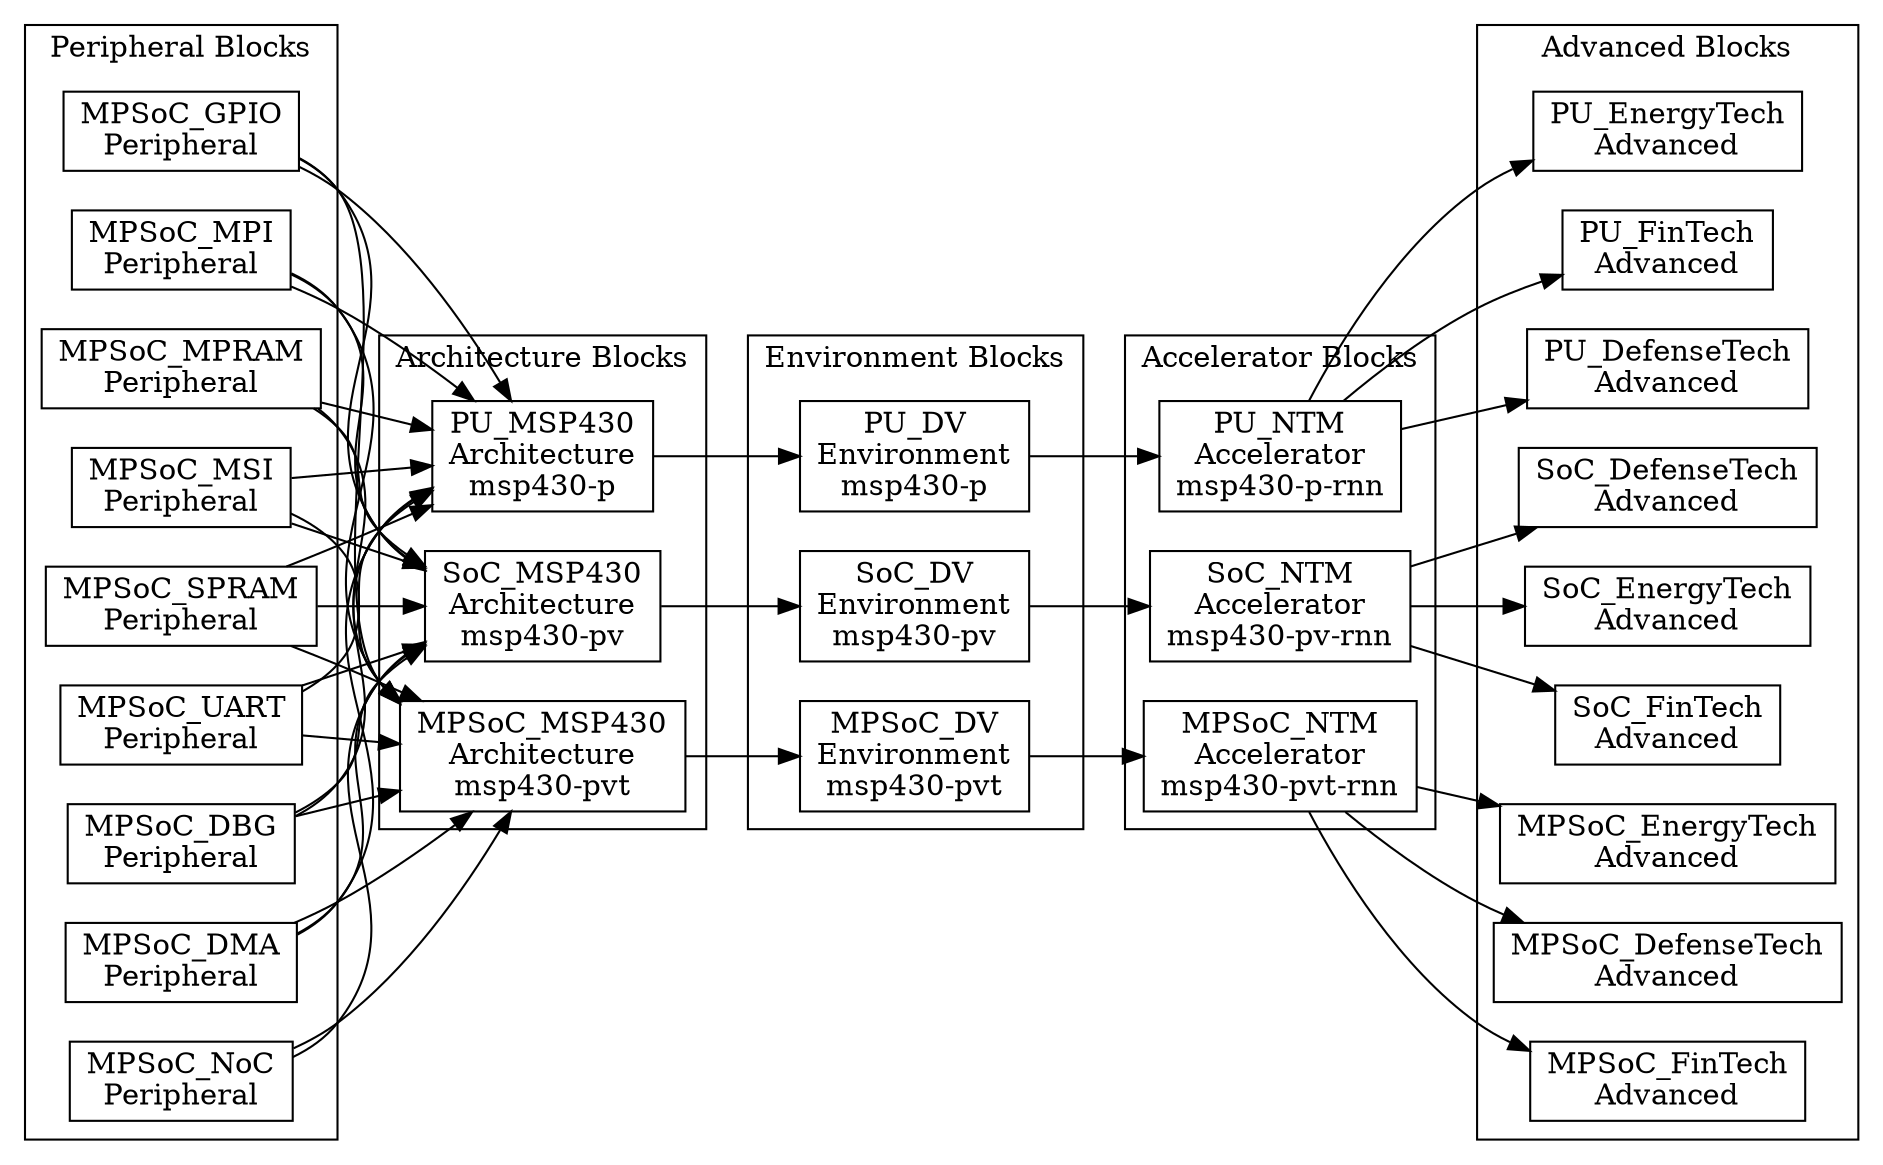 digraph Project {
  // Introduction
  graph [rankdir = LR];
  node[shape=record];

  // Peripheral Blocks
  subgraph "cluster PeripheralBlocks" { label = "Peripheral Blocks";
    MPSoC_DBG[label="MPSoC_DBG\nPeripheral"];
    MPSoC_DMA[label="MPSoC_DMA\nPeripheral"];
    MPSoC_GPIO[label="MPSoC_GPIO\nPeripheral"];
    MPSoC_MPI[label="MPSoC_MPI\nPeripheral"];
    MPSoC_MPRAM[label="MPSoC_MPRAM\nPeripheral"];
    MPSoC_MSI[label="MPSoC_MSI\nPeripheral"];
    MPSoC_NoC[label="MPSoC_NoC\nPeripheral"];
    MPSoC_SPRAM[label="MPSoC_SPRAM\nPeripheral"];
    MPSoC_UART[label="MPSoC_UART\nPeripheral"];
  }

  // Architecture Blocks
  subgraph "cluster ArchitectureBlocks" { label = "Architecture Blocks";
    MPSoC_MSP430[label="MPSoC_MSP430\nArchitecture\nmsp430-pvt"];
    SoC_MSP430[label="SoC_MSP430\nArchitecture\nmsp430-pv"];
    PU_MSP430[label="PU_MSP430\nArchitecture\nmsp430-p"];
  }

  // Environment Blocks
  subgraph "cluster EnvironmentBlocks" { label = "Environment Blocks";
    MPSoC_DV[label="MPSoC_DV\nEnvironment\nmsp430-pvt"];
    SoC_DV[label="SoC_DV\nEnvironment\nmsp430-pv"];
    PU_DV[label="PU_DV\nEnvironment\nmsp430-p"];
  }

  // Accelerator Blocks
  subgraph "cluster AcceleratorBlocks" { label = "Accelerator Blocks";
    MPSoC_NTM[label="MPSoC_NTM\nAccelerator\nmsp430-pvt-rnn"];
    SoC_NTM[label="SoC_NTM\nAccelerator\nmsp430-pv-rnn"];
    PU_NTM[label="PU_NTM\nAccelerator\nmsp430-p-rnn"];
  }

  // Advanced Blocks
  subgraph "cluster AdvancedBlocks" { label = "Advanced Blocks";
    MPSoC_EnergyTech[label="MPSoC_EnergyTech\nAdvanced"];
    SoC_EnergyTech[label="SoC_EnergyTech\nAdvanced"];
    PU_EnergyTech[label="PU_EnergyTech\nAdvanced"];

    MPSoC_FinTech[label="MPSoC_FinTech\nAdvanced"];
    SoC_FinTech[label="SoC_FinTech\nAdvanced"];
    PU_FinTech[label="PU_FinTech\nAdvanced"];

    MPSoC_DefenseTech[label="MPSoC_DefenseTech\nAdvanced"];
    SoC_DefenseTech[label="SoC_DefenseTech\nAdvanced"];
    PU_DefenseTech[label="PU_DefenseTech\nAdvanced"];
  }

  // Peripheral -> Architecture
  MPSoC_DBG -> MPSoC_MSP430;
  MPSoC_DMA -> MPSoC_MSP430;
  MPSoC_GPIO -> MPSoC_MSP430;
  MPSoC_MPI -> MPSoC_MSP430;
  MPSoC_MPRAM -> MPSoC_MSP430;
  MPSoC_MSI -> MPSoC_MSP430;
  MPSoC_NoC -> MPSoC_MSP430;
  MPSoC_SPRAM -> MPSoC_MSP430;
  MPSoC_UART -> MPSoC_MSP430;

  MPSoC_DBG -> SoC_MSP430;
  MPSoC_DMA -> SoC_MSP430;
  MPSoC_GPIO -> SoC_MSP430;
  MPSoC_MPI -> SoC_MSP430;
  MPSoC_MPRAM -> SoC_MSP430;
  MPSoC_MSI -> SoC_MSP430;
  MPSoC_NoC -> SoC_MSP430;
  MPSoC_SPRAM -> SoC_MSP430;
  MPSoC_UART -> SoC_MSP430;

  MPSoC_DBG -> PU_MSP430;
  MPSoC_DMA -> PU_MSP430;
  MPSoC_GPIO -> PU_MSP430;
  MPSoC_MPI -> PU_MSP430;
  MPSoC_MPRAM -> PU_MSP430;
  MPSoC_MSI -> PU_MSP430;
  MPSoC_SPRAM -> PU_MSP430;
  MPSoC_UART -> PU_MSP430;

  // Architecture -> Environment
  PU_MSP430 -> PU_DV;

  SoC_MSP430 -> SoC_DV;

  MPSoC_MSP430 -> MPSoC_DV;

  // Environment -> Accelerator
  PU_DV -> PU_NTM;

  SoC_DV -> SoC_NTM;

  MPSoC_DV -> MPSoC_NTM;

  // Accelerator -> Advanced
  PU_NTM -> PU_EnergyTech;

  SoC_NTM -> SoC_EnergyTech;

  MPSoC_NTM -> MPSoC_EnergyTech;

  PU_NTM -> PU_FinTech;

  SoC_NTM -> SoC_FinTech;

  MPSoC_NTM -> MPSoC_FinTech;

  PU_NTM -> PU_DefenseTech;

  SoC_NTM -> SoC_DefenseTech;

  MPSoC_NTM -> MPSoC_DefenseTech;
}
